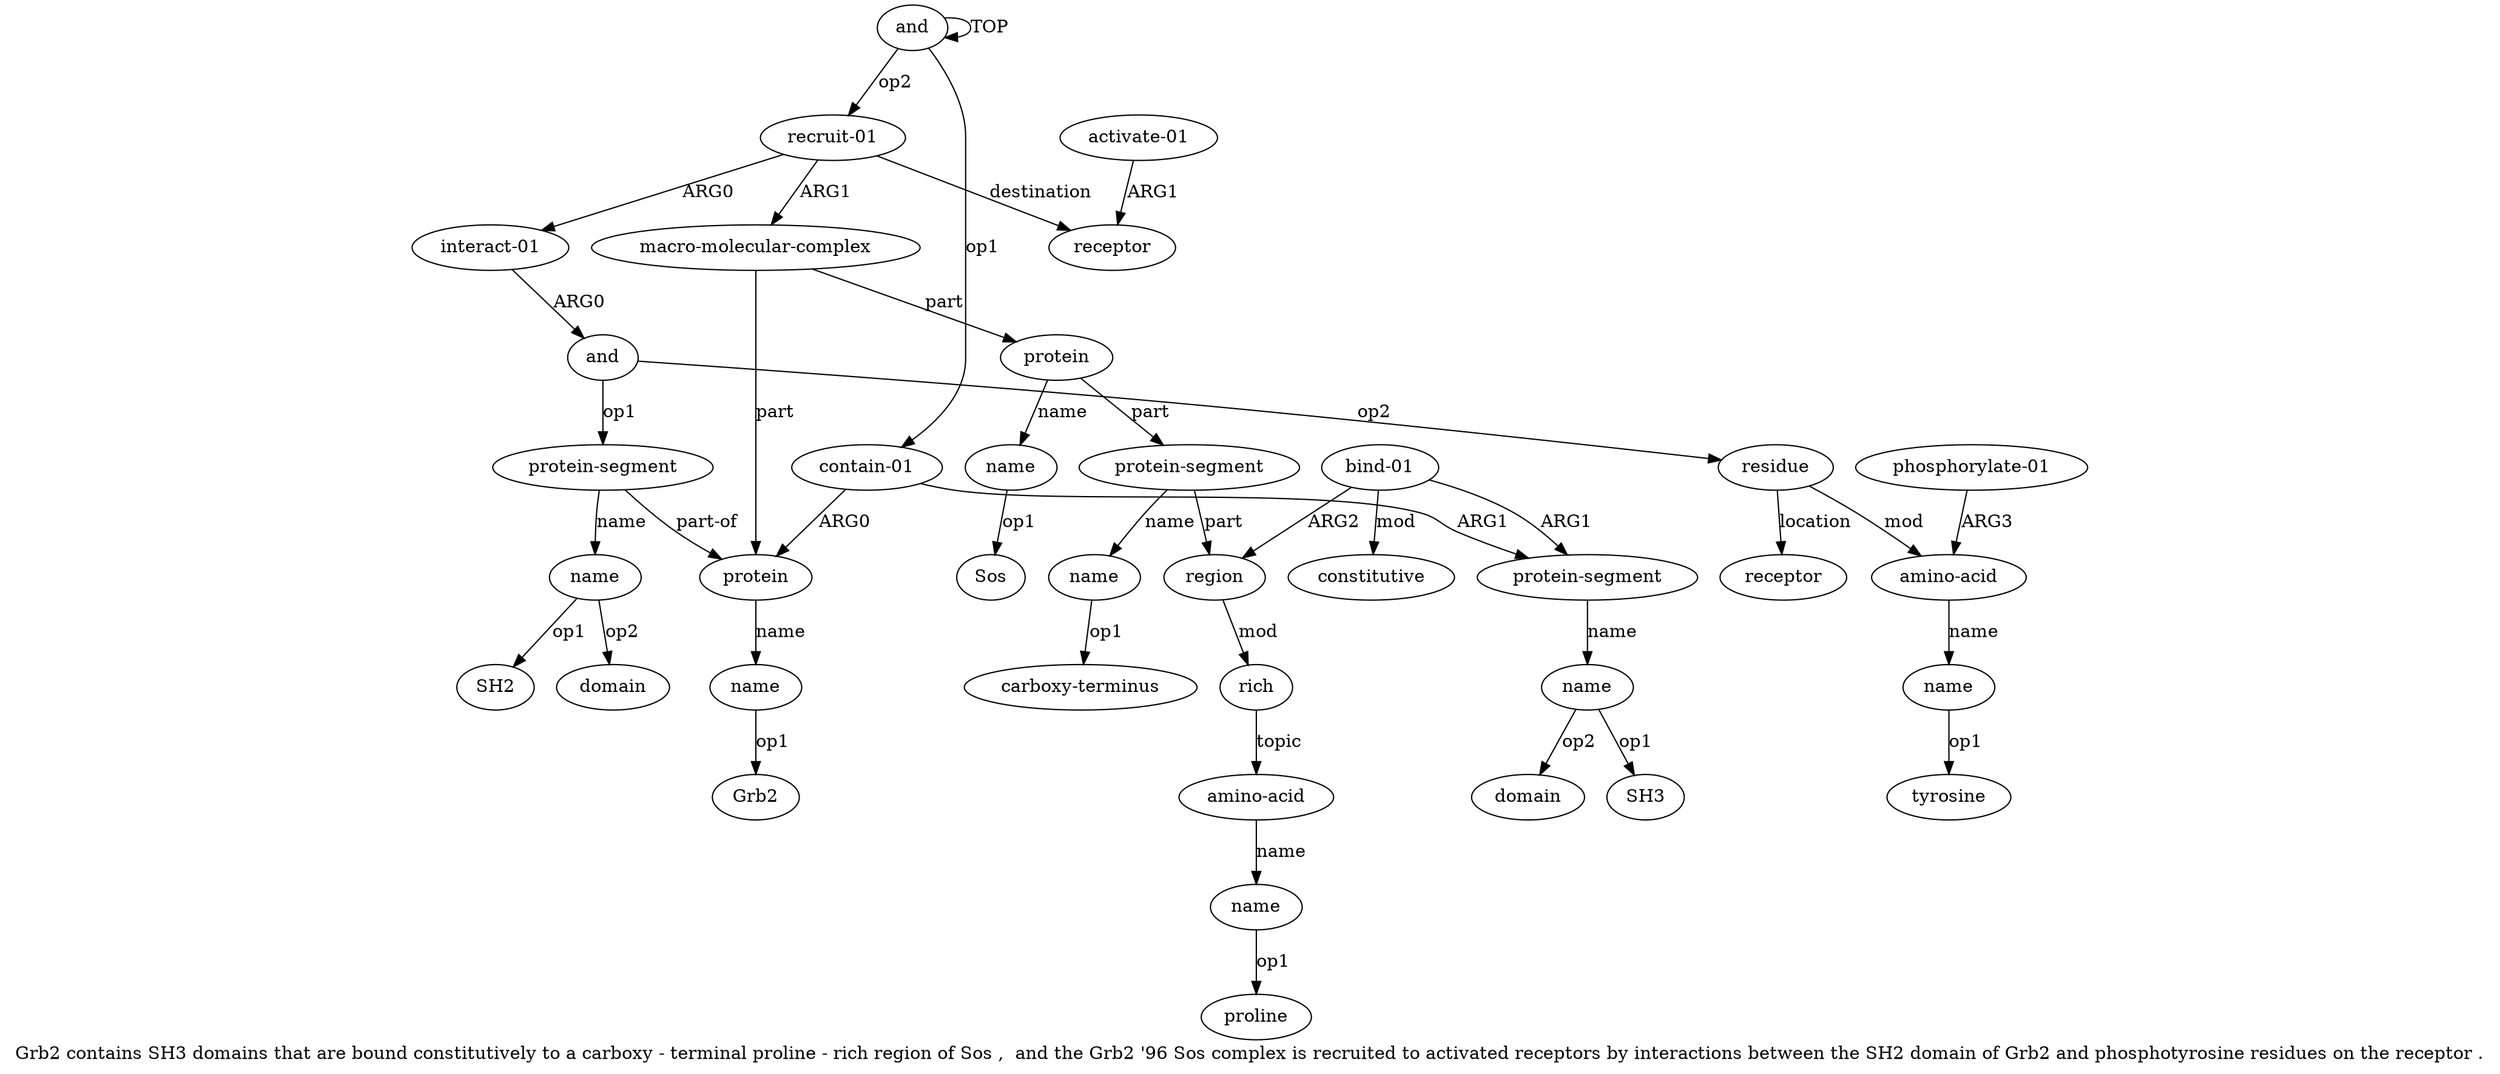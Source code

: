 digraph  {
	graph [label="Grb2 contains SH3 domains that are bound constitutively to a carboxy - terminal proline - rich region of Sos ,  and the Grb2 '96 \
Sos complex is recruited to activated receptors by interactions between the SH2 domain of Grb2 and phosphotyrosine residues on the \
receptor ."];
	node [label="\N"];
	a20	 [color=black,
		gold_ind=20,
		gold_label=name,
		label=name,
		test_ind=20,
		test_label=name];
	"a20 SH2"	 [color=black,
		gold_ind=-1,
		gold_label=SH2,
		label=SH2,
		test_ind=-1,
		test_label=SH2];
	a20 -> "a20 SH2" [key=0,
	color=black,
	gold_label=op1,
	label=op1,
	test_label=op1];
"a20 domain" [color=black,
	gold_ind=-1,
	gold_label=domain,
	label=domain,
	test_ind=-1,
	test_label=domain];
a20 -> "a20 domain" [key=0,
color=black,
gold_label=op2,
label=op2,
test_label=op2];
a21 [color=black,
gold_ind=21,
gold_label=residue,
label=residue,
test_ind=21,
test_label=residue];
a22 [color=black,
gold_ind=22,
gold_label=receptor,
label=receptor,
test_ind=22,
test_label=receptor];
a21 -> a22 [key=0,
color=black,
gold_label=location,
label=location,
test_label=location];
a23 [color=black,
gold_ind=23,
gold_label="amino-acid",
label="amino-acid",
test_ind=23,
test_label="amino-acid"];
a21 -> a23 [key=0,
color=black,
gold_label=mod,
label=mod,
test_label=mod];
a24 [color=black,
gold_ind=24,
gold_label=name,
label=name,
test_ind=24,
test_label=name];
a23 -> a24 [key=0,
color=black,
gold_label=name,
label=name,
test_label=name];
"a24 tyrosine" [color=black,
gold_ind=-1,
gold_label=tyrosine,
label=tyrosine,
test_ind=-1,
test_label=tyrosine];
a24 -> "a24 tyrosine" [key=0,
color=black,
gold_label=op1,
label=op1,
test_label=op1];
a25 [color=black,
gold_ind=25,
gold_label="phosphorylate-01",
label="phosphorylate-01",
test_ind=25,
test_label="phosphorylate-01"];
a25 -> a23 [key=0,
color=black,
gold_label=ARG3,
label=ARG3,
test_label=ARG3];
a26 [color=black,
gold_ind=26,
gold_label="macro-molecular-complex",
label="macro-molecular-complex",
test_ind=26,
test_label="macro-molecular-complex"];
a13 [color=black,
gold_ind=13,
gold_label=protein,
label=protein,
test_ind=13,
test_label=protein];
a26 -> a13 [key=0,
color=black,
gold_label=part,
label=part,
test_label=part];
a2 [color=black,
gold_ind=2,
gold_label=protein,
label=protein,
test_ind=2,
test_label=protein];
a26 -> a2 [key=0,
color=black,
gold_label=part,
label=part,
test_label=part];
a27 [color=black,
gold_ind=27,
gold_label=receptor,
label=receptor,
test_ind=27,
test_label=receptor];
a28 [color=black,
gold_ind=28,
gold_label="activate-01",
label="activate-01",
test_ind=28,
test_label="activate-01"];
a28 -> a27 [key=0,
color=black,
gold_label=ARG1,
label=ARG1,
test_label=ARG1];
"a5 domain" [color=black,
gold_ind=-1,
gold_label=domain,
label=domain,
test_ind=-1,
test_label=domain];
"a5 SH3" [color=black,
gold_ind=-1,
gold_label=SH3,
label=SH3,
test_ind=-1,
test_label=SH3];
"a10 proline" [color=black,
gold_ind=-1,
gold_label=proline,
label=proline,
test_ind=-1,
test_label=proline];
a15 [color=black,
gold_ind=15,
gold_label=constitutive,
label=constitutive,
test_ind=15,
test_label=constitutive];
a14 [color=black,
gold_ind=14,
gold_label=name,
label=name,
test_ind=14,
test_label=name];
"a14 Sos" [color=black,
gold_ind=-1,
gold_label=Sos,
label=Sos,
test_ind=-1,
test_label=Sos];
a14 -> "a14 Sos" [key=0,
color=black,
gold_label=op1,
label=op1,
test_label=op1];
a17 [color=black,
gold_ind=17,
gold_label="interact-01",
label="interact-01",
test_ind=17,
test_label="interact-01"];
a18 [color=black,
gold_ind=18,
gold_label=and,
label=and,
test_ind=18,
test_label=and];
a17 -> a18 [key=0,
color=black,
gold_label=ARG0,
label=ARG0,
test_label=ARG0];
a16 [color=black,
gold_ind=16,
gold_label="recruit-01",
label="recruit-01",
test_ind=16,
test_label="recruit-01"];
a16 -> a26 [key=0,
color=black,
gold_label=ARG1,
label=ARG1,
test_label=ARG1];
a16 -> a27 [key=0,
color=black,
gold_label=destination,
label=destination,
test_label=destination];
a16 -> a17 [key=0,
color=black,
gold_label=ARG0,
label=ARG0,
test_label=ARG0];
a11 [color=black,
gold_ind=11,
gold_label="protein-segment",
label="protein-segment",
test_ind=11,
test_label="protein-segment"];
a12 [color=black,
gold_ind=12,
gold_label=name,
label=name,
test_ind=12,
test_label=name];
a11 -> a12 [key=0,
color=black,
gold_label=name,
label=name,
test_label=name];
a7 [color=black,
gold_ind=7,
gold_label=region,
label=region,
test_ind=7,
test_label=region];
a11 -> a7 [key=0,
color=black,
gold_label=part,
label=part,
test_label=part];
a10 [color=black,
gold_ind=10,
gold_label=name,
label=name,
test_ind=10,
test_label=name];
a10 -> "a10 proline" [key=0,
color=black,
gold_label=op1,
label=op1,
test_label=op1];
a13 -> a14 [key=0,
color=black,
gold_label=name,
label=name,
test_label=name];
a13 -> a11 [key=0,
color=black,
gold_label=part,
label=part,
test_label=part];
"a12 carboxy-terminus" [color=black,
gold_ind=-1,
gold_label="carboxy-terminus",
label="carboxy-terminus",
test_ind=-1,
test_label="carboxy-terminus"];
a12 -> "a12 carboxy-terminus" [key=0,
color=black,
gold_label=op1,
label=op1,
test_label=op1];
a19 [color=black,
gold_ind=19,
gold_label="protein-segment",
label="protein-segment",
test_ind=19,
test_label="protein-segment"];
a19 -> a20 [key=0,
color=black,
gold_label=name,
label=name,
test_label=name];
a19 -> a2 [key=0,
color=black,
gold_label="part-of",
label="part-of",
test_label="part-of"];
a18 -> a21 [key=0,
color=black,
gold_label=op2,
label=op2,
test_label=op2];
a18 -> a19 [key=0,
color=black,
gold_label=op1,
label=op1,
test_label=op1];
a1 [color=black,
gold_ind=1,
gold_label="contain-01",
label="contain-01",
test_ind=1,
test_label="contain-01"];
a1 -> a2 [key=0,
color=black,
gold_label=ARG0,
label=ARG0,
test_label=ARG0];
a4 [color=black,
gold_ind=4,
gold_label="protein-segment",
label="protein-segment",
test_ind=4,
test_label="protein-segment"];
a1 -> a4 [key=0,
color=black,
gold_label=ARG1,
label=ARG1,
test_label=ARG1];
a0 [color=black,
gold_ind=0,
gold_label=and,
label=and,
test_ind=0,
test_label=and];
a0 -> a16 [key=0,
color=black,
gold_label=op2,
label=op2,
test_label=op2];
a0 -> a1 [key=0,
color=black,
gold_label=op1,
label=op1,
test_label=op1];
a0 -> a0 [key=0,
color=black,
gold_label=TOP,
label=TOP,
test_label=TOP];
a3 [color=black,
gold_ind=3,
gold_label=name,
label=name,
test_ind=3,
test_label=name];
"a3 Grb2" [color=black,
gold_ind=-1,
gold_label=Grb2,
label=Grb2,
test_ind=-1,
test_label=Grb2];
a3 -> "a3 Grb2" [key=0,
color=black,
gold_label=op1,
label=op1,
test_label=op1];
a2 -> a3 [key=0,
color=black,
gold_label=name,
label=name,
test_label=name];
a5 [color=black,
gold_ind=5,
gold_label=name,
label=name,
test_ind=5,
test_label=name];
a5 -> "a5 domain" [key=0,
color=black,
gold_label=op2,
label=op2,
test_label=op2];
a5 -> "a5 SH3" [key=0,
color=black,
gold_label=op1,
label=op1,
test_label=op1];
a4 -> a5 [key=0,
color=black,
gold_label=name,
label=name,
test_label=name];
a8 [color=black,
gold_ind=8,
gold_label=rich,
label=rich,
test_ind=8,
test_label=rich];
a7 -> a8 [key=0,
color=black,
gold_label=mod,
label=mod,
test_label=mod];
a6 [color=black,
gold_ind=6,
gold_label="bind-01",
label="bind-01",
test_ind=6,
test_label="bind-01"];
a6 -> a15 [key=0,
color=black,
gold_label=mod,
label=mod,
test_label=mod];
a6 -> a4 [key=0,
color=black,
gold_label=ARG1,
label=ARG1,
test_label=ARG1];
a6 -> a7 [key=0,
color=black,
gold_label=ARG2,
label=ARG2,
test_label=ARG2];
a9 [color=black,
gold_ind=9,
gold_label="amino-acid",
label="amino-acid",
test_ind=9,
test_label="amino-acid"];
a9 -> a10 [key=0,
color=black,
gold_label=name,
label=name,
test_label=name];
a8 -> a9 [key=0,
color=black,
gold_label=topic,
label=topic,
test_label=topic];
}
